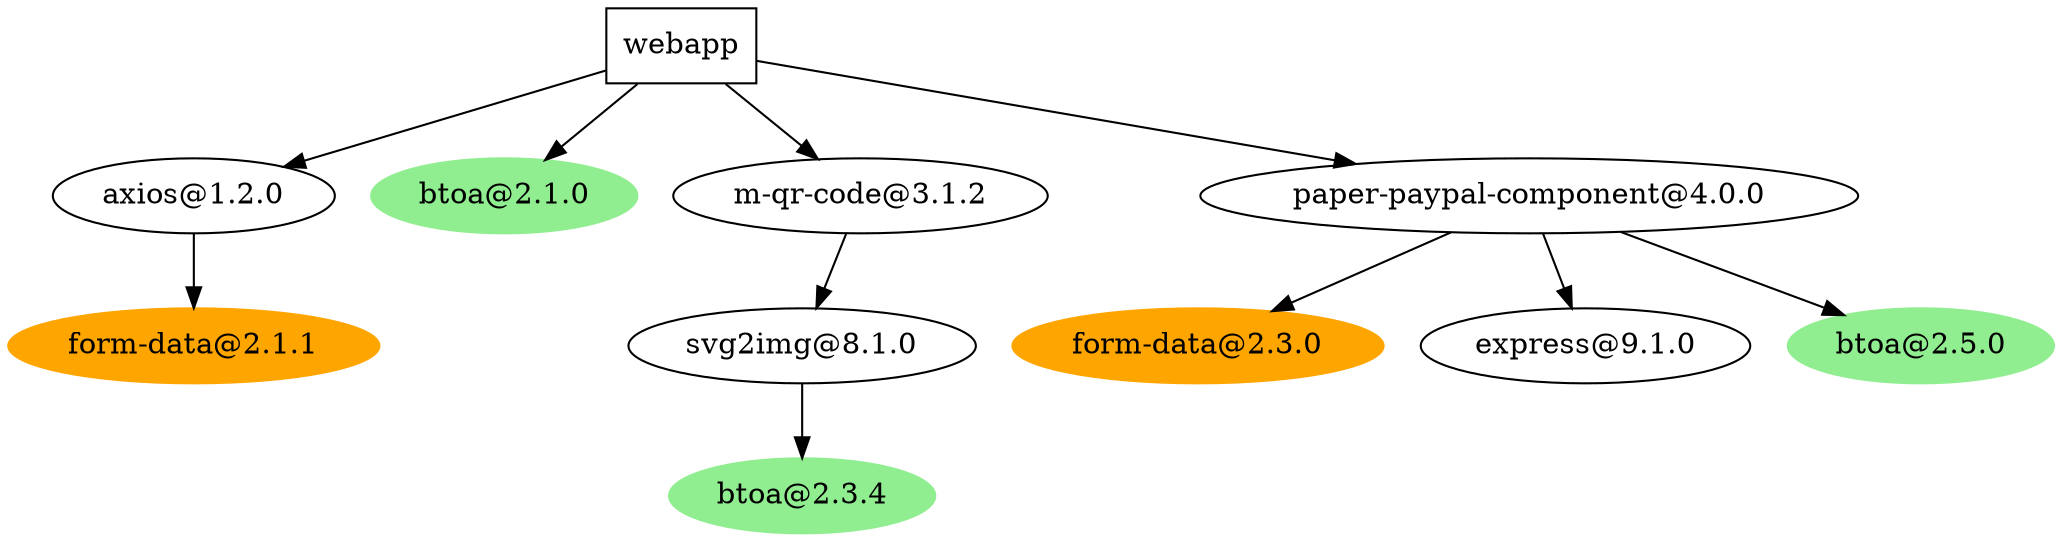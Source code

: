 digraph G {
  webapp -> "axios@1.2.0";
  webapp -> "btoa@2.1.0";
  webapp -> "m-qr-code@3.1.2";
  webapp -> "paper-paypal-component@4.0.0";

  "axios@1.2.0" -> "form-data@2.1.1"
  "paper-paypal-component@4.0.0" -> "form-data@2.3.0"
  "paper-paypal-component@4.0.0" -> "express@9.1.0"
  "paper-paypal-component@4.0.0" -> "btoa@2.5.0"
  "svg2img@8.1.0" -> "btoa@2.3.4"
  "m-qr-code@3.1.2" -> "svg2img@8.1.0"
  
  webapp [shape = rectangle]
  "btoa@2.1.0" [style = filled, color = lightgreen]
  "btoa@2.3.4" [style = filled, color = lightgreen]
  "btoa@2.5.0" [style = filled, color = lightgreen]
  "form-data@2.1.1" [style = filled, color = orange]
  "form-data@2.3.0" [style = filled, color = orange]
}